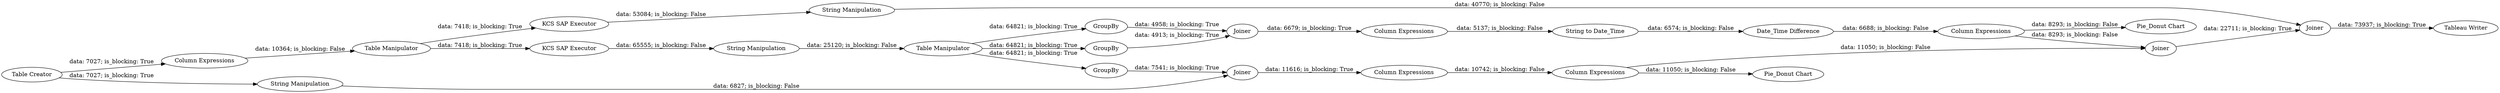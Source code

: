 digraph {
	"-8368704330802049308_15" [label="String to Date_Time"]
	"-8368704330802049308_30" [label="Tableau Writer"]
	"-8368704330802049308_17" [label="Pie_Donut Chart"]
	"-8368704330802049308_29" [label="String Manipulation"]
	"-8368704330802049308_14" [label="Date_Time Difference"]
	"-8368704330802049308_10" [label=GroupBy]
	"-8368704330802049308_18" [label=GroupBy]
	"-8368704330802049308_8" [label="KCS SAP Executor"]
	"-8368704330802049308_24" [label="String Manipulation"]
	"-8368704330802049308_28" [label=Joiner]
	"-8368704330802049308_25" [label="String Manipulation"]
	"-8368704330802049308_22" [label="Pie_Donut Chart"]
	"-8368704330802049308_11" [label=GroupBy]
	"-8368704330802049308_21" [label="Column Expressions"]
	"-8368704330802049308_12" [label=Joiner]
	"-8368704330802049308_7" [label="Table Manipulator"]
	"-8368704330802049308_9" [label="Table Manipulator"]
	"-8368704330802049308_20" [label="Column Expressions"]
	"-8368704330802049308_19" [label=Joiner]
	"-8368704330802049308_27" [label=Joiner]
	"-8368704330802049308_13" [label="Column Expressions"]
	"-8368704330802049308_16" [label="Column Expressions"]
	"-8368704330802049308_26" [label="KCS SAP Executor"]
	"-8368704330802049308_1" [label="Table Creator"]
	"-8368704330802049308_6" [label="Column Expressions"]
	"-8368704330802049308_16" -> "-8368704330802049308_17" [label="data: 8293; is_blocking: False"]
	"-8368704330802049308_9" -> "-8368704330802049308_18" [label="data: 64821; is_blocking: True"]
	"-8368704330802049308_16" -> "-8368704330802049308_27" [label="data: 8293; is_blocking: False"]
	"-8368704330802049308_1" -> "-8368704330802049308_6" [label="data: 7027; is_blocking: True"]
	"-8368704330802049308_19" -> "-8368704330802049308_20" [label="data: 11616; is_blocking: True"]
	"-8368704330802049308_24" -> "-8368704330802049308_9" [label="data: 25120; is_blocking: False"]
	"-8368704330802049308_21" -> "-8368704330802049308_27" [label="data: 11050; is_blocking: False"]
	"-8368704330802049308_8" -> "-8368704330802049308_24" [label="data: 65555; is_blocking: False"]
	"-8368704330802049308_7" -> "-8368704330802049308_8" [label="data: 7418; is_blocking: True"]
	"-8368704330802049308_7" -> "-8368704330802049308_26" [label="data: 7418; is_blocking: True"]
	"-8368704330802049308_25" -> "-8368704330802049308_19" [label="data: 6827; is_blocking: False"]
	"-8368704330802049308_9" -> "-8368704330802049308_11" [label="data: 64821; is_blocking: True"]
	"-8368704330802049308_10" -> "-8368704330802049308_12" [label="data: 4913; is_blocking: True"]
	"-8368704330802049308_11" -> "-8368704330802049308_12" [label="data: 4958; is_blocking: True"]
	"-8368704330802049308_26" -> "-8368704330802049308_29" [label="data: 53084; is_blocking: False"]
	"-8368704330802049308_1" -> "-8368704330802049308_25" [label="data: 7027; is_blocking: True"]
	"-8368704330802049308_12" -> "-8368704330802049308_13" [label="data: 6679; is_blocking: True"]
	"-8368704330802049308_14" -> "-8368704330802049308_16" [label="data: 6688; is_blocking: False"]
	"-8368704330802049308_15" -> "-8368704330802049308_14" [label="data: 6574; is_blocking: False"]
	"-8368704330802049308_29" -> "-8368704330802049308_28" [label="data: 40770; is_blocking: False"]
	"-8368704330802049308_21" -> "-8368704330802049308_22" [label="data: 11050; is_blocking: False"]
	"-8368704330802049308_27" -> "-8368704330802049308_28" [label="data: 22711; is_blocking: True"]
	"-8368704330802049308_28" -> "-8368704330802049308_30" [label="data: 73937; is_blocking: True"]
	"-8368704330802049308_13" -> "-8368704330802049308_15" [label="data: 5137; is_blocking: False"]
	"-8368704330802049308_9" -> "-8368704330802049308_10" [label="data: 64821; is_blocking: True"]
	"-8368704330802049308_18" -> "-8368704330802049308_19" [label="data: 7541; is_blocking: True"]
	"-8368704330802049308_20" -> "-8368704330802049308_21" [label="data: 10742; is_blocking: False"]
	"-8368704330802049308_6" -> "-8368704330802049308_7" [label="data: 10364; is_blocking: False"]
	rankdir=LR
}

